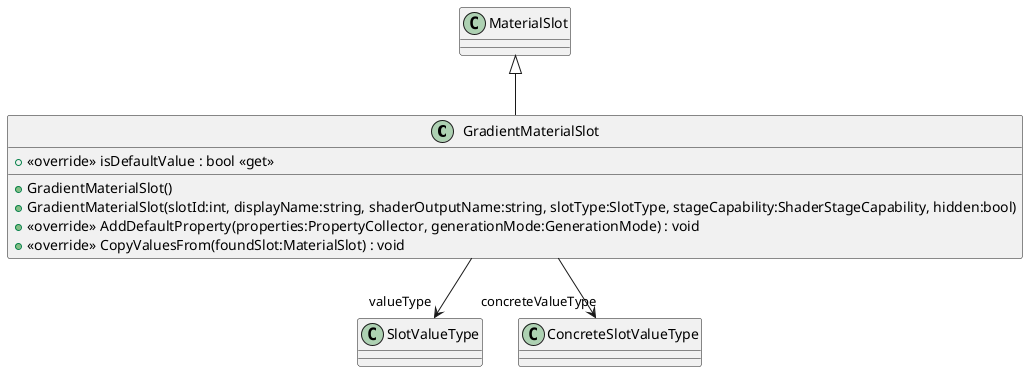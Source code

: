 @startuml
class GradientMaterialSlot {
    + GradientMaterialSlot()
    + GradientMaterialSlot(slotId:int, displayName:string, shaderOutputName:string, slotType:SlotType, stageCapability:ShaderStageCapability, hidden:bool)
    + <<override>> isDefaultValue : bool <<get>>
    + <<override>> AddDefaultProperty(properties:PropertyCollector, generationMode:GenerationMode) : void
    + <<override>> CopyValuesFrom(foundSlot:MaterialSlot) : void
}
MaterialSlot <|-- GradientMaterialSlot
GradientMaterialSlot --> "valueType" SlotValueType
GradientMaterialSlot --> "concreteValueType" ConcreteSlotValueType
@enduml
